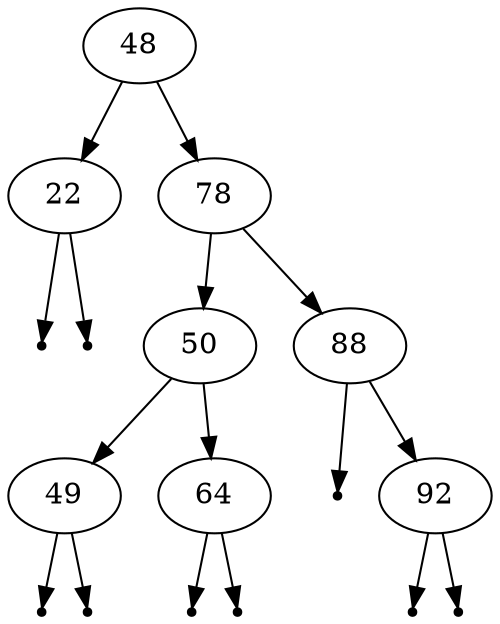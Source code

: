 digraph G {
  graph [ordering="out"];
  48 -> 22
  48 -> 78

  null1 [shape=point];
  null2 [shape=point];
  22 -> null1
  22 -> null2

  78 -> 50
  78 -> 88
  50 -> 49
  50 -> 64
  null3 [shape=point];
  null4 [shape=point];
  49 -> null3
  49 -> null4
  null5 [shape=point];
  null6 [shape=point];
  64 -> null5
  64 -> null6

  null7 [shape=point];
  88 -> null7
  88 -> 92
  null8 [shape=point];
  null9 [shape=point];
  92 -> null8
  92 -> null9
  
}

